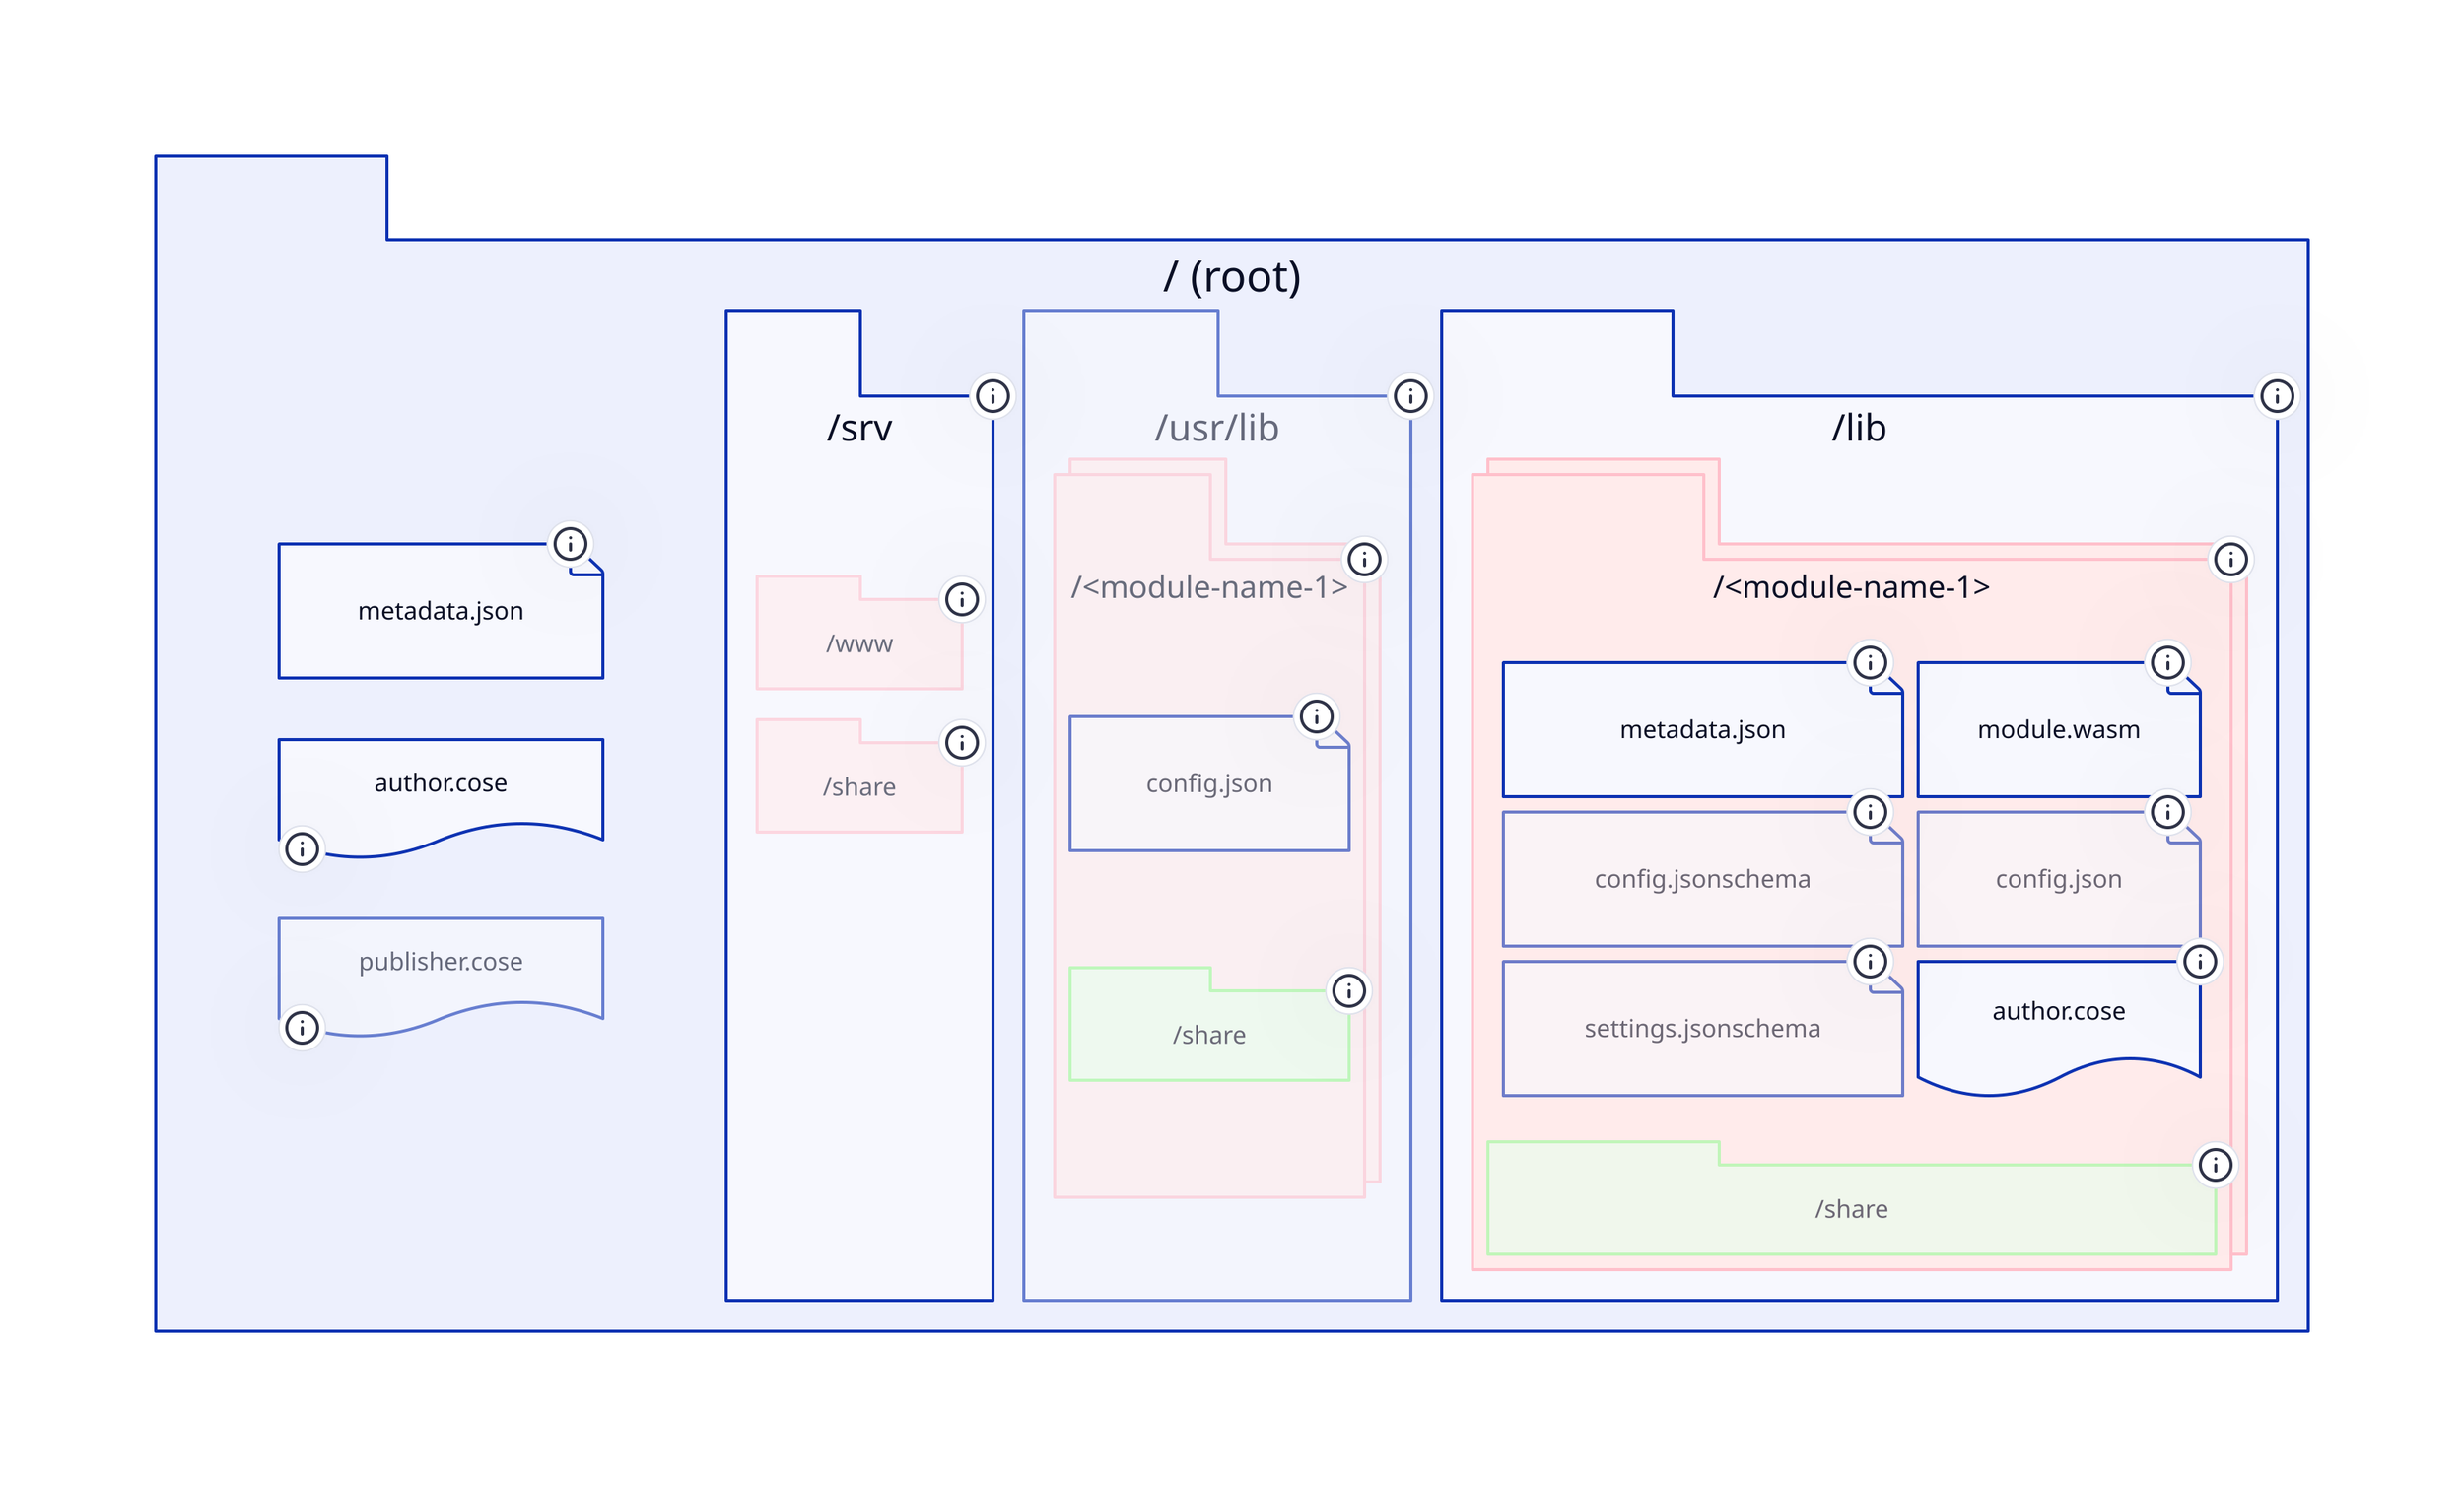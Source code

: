 vars: {
  d2-config: {
    layout-engine: elk

    # Terminal theme code

    theme-id: 4
    dark-theme-id: 4
  }
}

root group: {
  label: / (root)
  grid-columns: 4
  grid-gap: 20
  shape: package
  style: {
    font: mono
  }

  group: {
    grid-columns: 1
    style: {
      opacity: 0
    }

    explanation: |md
      # HDF5 File
    |

    root metadata object: {
      shape: page
      label: metadata.json
      style: {
        font: mono
      }
      tooltip: |md
        Defines the application.

        + Application Name
        + Version
        + Description
        ? Source Repo
        + License/s
        + Link to icon in http served files.
        ? Link to an OpenAPI Document in http served files.
        + Minimum Resource requirements
        ? Optimum Resource requirements
        ? Maximum Resource requirements
        ? Requested Permissions
      |
    }

    root author signature object: {
      shape: document
      label: author.cose
      style: {
        font: mono
      }
      tooltip: |md
        Authors identity and Signature over the complete package.
        May be multiple signatures for multiple authors.
      |
    }

    root publisher signature object: {
      shape: document
      label: publisher.cose
      style: {
        font: mono
      }
      style: {
        opacity: 0.6
      }
      tooltip: |md
        OPTIONAL:

        Publisher identity and Signature over the complete package.
        May be multiple signatures for multiple publishers.
      |
    }
  }

  srv group: {
    label: /srv
    grid-columns: 1
    grid-gap: 20
    shape: package
    style: {
      font: mono
    }
    tooltip: |md
      Conditionally Optional:

      Data for the service provided by this Application.

      An Application MUST have at least:

      - one `/srv/www` file set; or
      - one `/lib/<module-name>` WASM package.
    |

    gap: {
      label: gap
      grid-rows: 1
      grid-gap: 0
      style: {
        opacity: 0
        font-size: 8
      }
    }

    srv www group: {
      label: /www
      shape: package
      style: {
        stroke: "#ffc0cb"
        fill: "#ffebeb"
        font: mono
        opacity: 0.6
      }
      tooltip: |md
        OPTIONAL: 

        Data served on HTTP automatically for the application.
      |
    }
    srv share group: {
      label: /share
      shape: package
      style: {
        stroke: "#ffc0cb"
        fill: "#ffebeb"
        font: mono
        opacity: 0.6
      }
      tooltip: |md
        OPTIONAL: 

        Data sharable by all Modules in the application.
      |
    }
  }

  usr lib group: {
    label: /usr/lib
    grid-columns: 1
    grid-gap: 20
    shape: package
    style: {
      font: mono
      opacity: 0.6
    }
    tooltip: |md
      OPTIONAL: 

      Data overrides for the Application.
    |

    usr lib module1 group: {
      label: /<module-name-1>
      shape: package
      style: {
        stroke: "#ffc0cb"
        fill: "#ffebeb"
        multiple: true
        font: mono
        opacity: 0.6
      }
      grid-columns: 1
      grid-gap: 10
      tooltip: |md
        OPTIONAL:

        Override individual module contents at application level.
      |

      gap: {
        label: gap
        grid-rows: 1
        grid-gap: 0
        style: {
          opacity: 0
          font-size: 8
        }
      }

      component config override json object: {
        shape: page
        label: config.json
        style: {
          opacity: 0.6
          font: mono
        }
        tooltip: |md
          OPTIONAL:

          Modules runtime config file.
        |
      }

      gap2: {
        label: gap
        grid-rows: 1
        grid-gap: 0
        style: {
          opacity: 0
          font-size: 8
        }
      }

      usr lib modulen share group: {
        label: /share
        shape: package
        style: {
          opacity: 0.6
          stroke: "#98FB98"
          fill: "#E6FFED"
          font: mono
        }
        tooltip: |md
          Override/Add Data files specific to this Module.
        |
      }

      gap3: {
        label: gap
        grid-rows: 1
        grid-gap: 0
        style: {
          opacity: 0
          font-size: 8
        }
      }
    }
  }

  lib group: {
    label: /lib
    grid-columns: 1
    grid-gap: 20
    shape: package
    tooltip: |md
      Conditionally Optional:

      WASM Component Module Library.

      An Application MUST have at least:

      - one `/srv/www` file set; or
      - one `/lib/<module-name>` WASM package.
    |
    style: {
      font: mono
    }

    lib module1 group: {
      label: /<module-name-1>
      grid-rows: 2
      grid-columns: 1
      grid-gap: 10
      shape: package
      style.multiple: true
      style: {
        stroke: "#ffc0cb"
        fill: "#ffebeb"
        font: mono
      }

      tooltip: |md
        WASM Components are individually packaged and signed
        before inclusion into an application.
      |

      component files: {
        grid-rows: 4
        grid-columns: 2
        grid-gap: 10
        style.opacity: 0

        component metadata object: {
          shape: page
          label: metadata.json
          style: {
            font: mono
          }
          tooltip: |md
            Defines the module.

            + Module Name
            + Version
            + Description
            ? Source Repo
            + License/s
          |
        }
        component wasm module object: {
          shape: page
          label: module.wasm
          style: {
            font: mono
          }
          tooltip: |md
            Compiled WASM Component Module.
          |
        }
        component config jsonschema object: {
          shape: page
          label: config.jsonschema
          style: {
            opacity: 0.6
            font: mono
          }
          tooltip: |md
            OPTIONAL:

            Schema for the config.json file.
          |
        }
        component config json object: {
          shape: page
          label: config.json
          style: {
            opacity: 0.6
            font: mono
          }
          tooltip: |md
            Conditionally Optional:

            Modules runtime config file.

            MUST Exist if `config.jsonschema` exists.
          |
        }
        component settings jsonschema object: {
          shape: page
          label: settings.jsonschema
          style: {
            opacity: 0.6
            font: mono
          }
          tooltip: |md
            OPTIONAL:

            Schema for the user option settings.json file.
          |
        }
        component author signature object: {
          shape: document
          label: author.cose
          style: {
            font: mono
          }
          tooltip: |md
            Authors signature over the wasm module.
          |
        }
      }
      lib modulen share group: {
        label: /share
        shape: package
        style: {
          stroke: "#98FB98"
          fill: "#E6FFED"
          font: mono
          opacity: 0.6
        }
        tooltip: |md
          OPTIONAL: 

          Data files specific to this Module.
        |
      }
    }
  }
}
